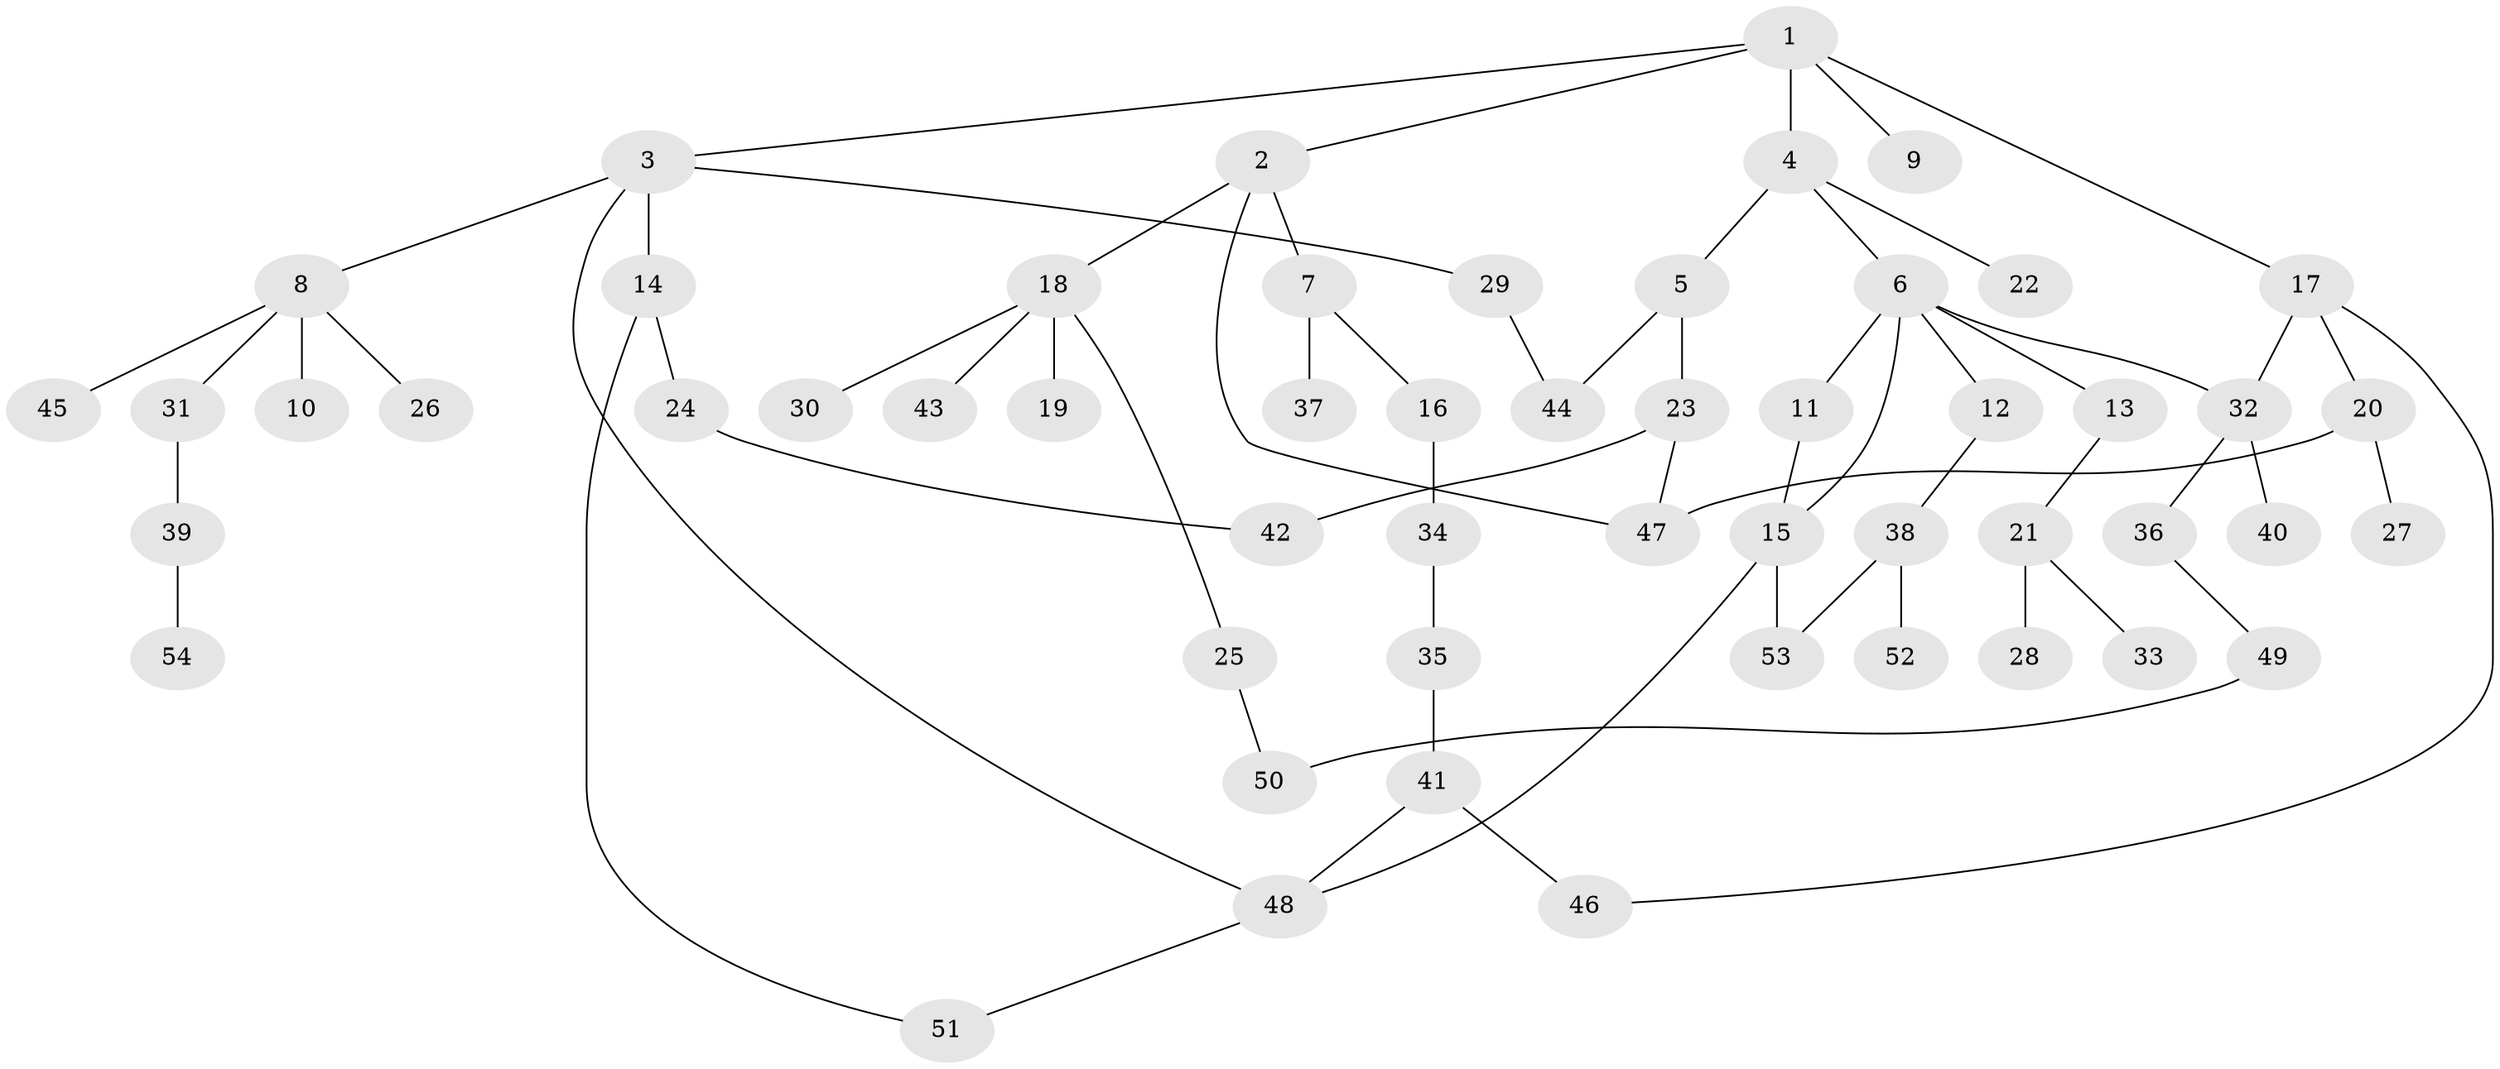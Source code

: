 // Generated by graph-tools (version 1.1) at 2025/10/02/27/25 16:10:55]
// undirected, 54 vertices, 65 edges
graph export_dot {
graph [start="1"]
  node [color=gray90,style=filled];
  1;
  2;
  3;
  4;
  5;
  6;
  7;
  8;
  9;
  10;
  11;
  12;
  13;
  14;
  15;
  16;
  17;
  18;
  19;
  20;
  21;
  22;
  23;
  24;
  25;
  26;
  27;
  28;
  29;
  30;
  31;
  32;
  33;
  34;
  35;
  36;
  37;
  38;
  39;
  40;
  41;
  42;
  43;
  44;
  45;
  46;
  47;
  48;
  49;
  50;
  51;
  52;
  53;
  54;
  1 -- 2;
  1 -- 3;
  1 -- 4;
  1 -- 9;
  1 -- 17;
  2 -- 7;
  2 -- 18;
  2 -- 47;
  3 -- 8;
  3 -- 14;
  3 -- 29;
  3 -- 48;
  4 -- 5;
  4 -- 6;
  4 -- 22;
  5 -- 23;
  5 -- 44;
  6 -- 11;
  6 -- 12;
  6 -- 13;
  6 -- 15;
  6 -- 32;
  7 -- 16;
  7 -- 37;
  8 -- 10;
  8 -- 26;
  8 -- 31;
  8 -- 45;
  11 -- 15;
  12 -- 38;
  13 -- 21;
  14 -- 24;
  14 -- 51;
  15 -- 53;
  15 -- 48;
  16 -- 34;
  17 -- 20;
  17 -- 32;
  17 -- 46;
  18 -- 19;
  18 -- 25;
  18 -- 30;
  18 -- 43;
  20 -- 27;
  20 -- 47;
  21 -- 28;
  21 -- 33;
  23 -- 47;
  23 -- 42;
  24 -- 42;
  25 -- 50;
  29 -- 44;
  31 -- 39;
  32 -- 36;
  32 -- 40;
  34 -- 35;
  35 -- 41;
  36 -- 49;
  38 -- 52;
  38 -- 53;
  39 -- 54;
  41 -- 46;
  41 -- 48;
  48 -- 51;
  49 -- 50;
}

